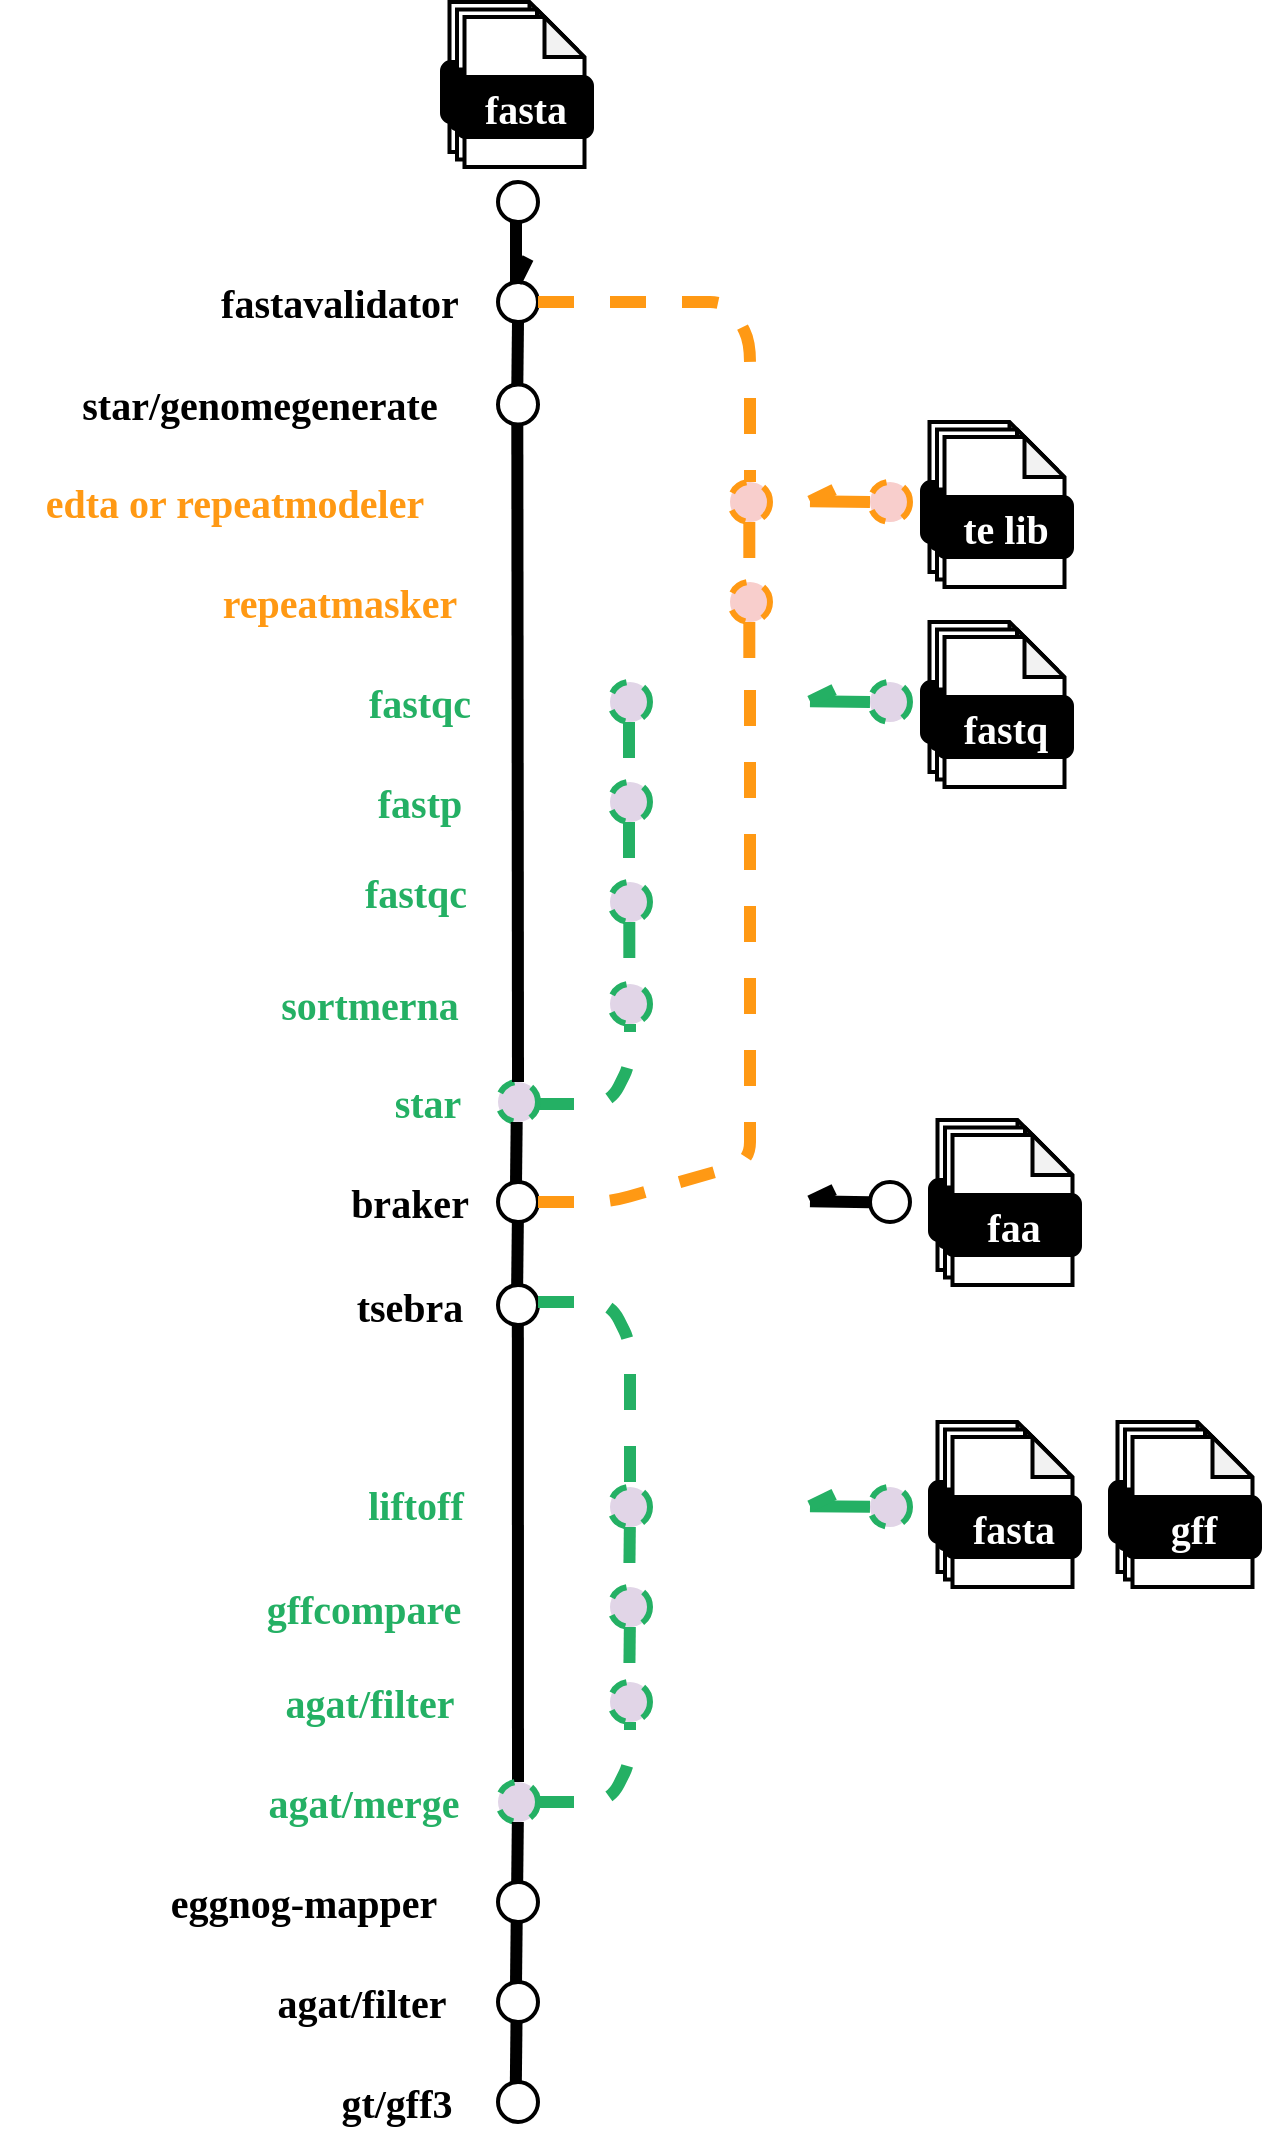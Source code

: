 <mxfile version="24.2.8" type="device">
  <diagram id="C5RBs43oDa-KdzZeNtuy" name="Page-1">
    <mxGraphModel dx="1253" dy="811" grid="0" gridSize="10" guides="1" tooltips="1" connect="1" arrows="1" fold="1" page="1" pageScale="1" pageWidth="827" pageHeight="1169" math="0" shadow="0">
      <root>
        <mxCell id="WIyWlLk6GJQsqaUBKTNV-0" />
        <mxCell id="WIyWlLk6GJQsqaUBKTNV-1" parent="WIyWlLk6GJQsqaUBKTNV-0" />
        <mxCell id="WHNkqhS6UGRorSTDXvS0-0" value="" style="group;aspect=fixed;fillColor=none;" parent="WIyWlLk6GJQsqaUBKTNV-1" vertex="1" connectable="0">
          <mxGeometry x="376" y="80" width="75" height="82.5" as="geometry" />
        </mxCell>
        <mxCell id="WHNkqhS6UGRorSTDXvS0-1" value="" style="shape=note;whiteSpace=wrap;html=1;backgroundOutline=1;darkOpacity=0.05;rounded=1;size=20;strokeWidth=2;" parent="WHNkqhS6UGRorSTDXvS0-0" vertex="1">
          <mxGeometry x="3.75" width="60.0" height="75.0" as="geometry" />
        </mxCell>
        <mxCell id="WHNkqhS6UGRorSTDXvS0-2" value="&lt;font data-font-src=&quot;https://fonts.googleapis.com/css?family=Maven+Pro&quot; face=&quot;Maven Pro&quot; color=&quot;#ffffff&quot;&gt;&lt;b&gt;&lt;font style=&quot;font-size: 20px;&quot;&gt;Fastq&lt;/font&gt;&lt;/b&gt;&lt;/font&gt;" style="rounded=1;whiteSpace=wrap;html=1;strokeWidth=2;fillColor=#000000;" parent="WHNkqhS6UGRorSTDXvS0-0" vertex="1">
          <mxGeometry y="30.0" width="67.5" height="30.0" as="geometry" />
        </mxCell>
        <mxCell id="WHNkqhS6UGRorSTDXvS0-3" value="" style="shape=note;whiteSpace=wrap;html=1;backgroundOutline=1;darkOpacity=0.05;rounded=1;size=20;strokeWidth=2;" parent="WHNkqhS6UGRorSTDXvS0-0" vertex="1">
          <mxGeometry x="7.5" y="3.75" width="60.0" height="75.0" as="geometry" />
        </mxCell>
        <mxCell id="WHNkqhS6UGRorSTDXvS0-4" value="&lt;font data-font-src=&quot;https://fonts.googleapis.com/css?family=Maven+Pro&quot; face=&quot;Maven Pro&quot; color=&quot;#ffffff&quot;&gt;&lt;b&gt;&lt;font style=&quot;font-size: 20px;&quot;&gt;Fastq&lt;/font&gt;&lt;/b&gt;&lt;/font&gt;" style="rounded=1;whiteSpace=wrap;html=1;strokeWidth=2;fillColor=#000000;" parent="WHNkqhS6UGRorSTDXvS0-0" vertex="1">
          <mxGeometry x="3.75" y="33.75" width="67.5" height="30.0" as="geometry" />
        </mxCell>
        <mxCell id="WHNkqhS6UGRorSTDXvS0-5" value="" style="shape=note;whiteSpace=wrap;html=1;backgroundOutline=1;darkOpacity=0.05;rounded=1;size=20;strokeWidth=2;" parent="WHNkqhS6UGRorSTDXvS0-0" vertex="1">
          <mxGeometry x="11.25" y="7.5" width="60.0" height="75.0" as="geometry" />
        </mxCell>
        <mxCell id="WHNkqhS6UGRorSTDXvS0-6" value="&lt;font data-font-src=&quot;https://fonts.googleapis.com/css?family=Maven+Pro&quot; face=&quot;Maven Pro&quot; color=&quot;#ffffff&quot;&gt;&lt;b&gt;&lt;font style=&quot;font-size: 20px;&quot;&gt;fasta&lt;/font&gt;&lt;/b&gt;&lt;/font&gt;" style="rounded=1;whiteSpace=wrap;html=1;strokeWidth=2;fillColor=#000000;" parent="WHNkqhS6UGRorSTDXvS0-0" vertex="1">
          <mxGeometry x="7.5" y="37.5" width="67.5" height="30.0" as="geometry" />
        </mxCell>
        <mxCell id="WHNkqhS6UGRorSTDXvS0-19" value="" style="ellipse;whiteSpace=wrap;html=1;aspect=fixed;rounded=1;rotation=0;strokeWidth=2;" parent="WIyWlLk6GJQsqaUBKTNV-1" vertex="1">
          <mxGeometry x="404" y="220" width="20" height="20" as="geometry" />
        </mxCell>
        <mxCell id="WHNkqhS6UGRorSTDXvS0-20" value="&lt;font face=&quot;Maven Pro&quot; data-font-src=&quot;https://fonts.googleapis.com/css?family=Maven+Pro&quot; style=&quot;font-size: 20px;&quot;&gt;fastavalidator&lt;/font&gt;" style="text;html=1;align=center;verticalAlign=middle;whiteSpace=wrap;rounded=0;fontStyle=1" parent="WIyWlLk6GJQsqaUBKTNV-1" vertex="1">
          <mxGeometry x="260" y="215" width="130" height="30" as="geometry" />
        </mxCell>
        <mxCell id="WHNkqhS6UGRorSTDXvS0-23" value="&lt;font face=&quot;Maven Pro&quot;&gt;&lt;span style=&quot;font-size: 20px;&quot;&gt;edta or repeatmodeler&lt;/span&gt;&lt;/font&gt;" style="text;html=1;align=center;verticalAlign=middle;whiteSpace=wrap;rounded=0;fontColor=#ff9914;fontStyle=1" parent="WIyWlLk6GJQsqaUBKTNV-1" vertex="1">
          <mxGeometry x="155" y="315" width="235" height="30" as="geometry" />
        </mxCell>
        <mxCell id="WHNkqhS6UGRorSTDXvS0-54" value="&lt;font face=&quot;Maven Pro&quot;&gt;&lt;span style=&quot;font-size: 20px;&quot;&gt;repeatmasker&lt;/span&gt;&lt;/font&gt;" style="text;html=1;align=center;verticalAlign=middle;whiteSpace=wrap;rounded=0;fontColor=#ff9914;fontStyle=1" parent="WIyWlLk6GJQsqaUBKTNV-1" vertex="1">
          <mxGeometry x="260" y="365" width="130" height="30" as="geometry" />
        </mxCell>
        <mxCell id="WHNkqhS6UGRorSTDXvS0-68" value="&lt;font face=&quot;Maven Pro&quot;&gt;&lt;span style=&quot;font-size: 20px;&quot;&gt;star/genomegenerate&lt;/span&gt;&lt;/font&gt;" style="text;html=1;align=center;verticalAlign=middle;whiteSpace=wrap;rounded=0;fontStyle=1" parent="WIyWlLk6GJQsqaUBKTNV-1" vertex="1">
          <mxGeometry x="180" y="266.25" width="210" height="30" as="geometry" />
        </mxCell>
        <mxCell id="WHNkqhS6UGRorSTDXvS0-91" value="&lt;font face=&quot;Maven Pro&quot;&gt;&lt;span style=&quot;font-size: 20px;&quot;&gt;fastqc&lt;/span&gt;&lt;/font&gt;" style="text;html=1;align=center;verticalAlign=middle;whiteSpace=wrap;rounded=0;fontFamily=Maven Pro;fontSource=https%3A%2F%2Ffonts.googleapis.com%2Fcss%3Ffamily%3DMaven%2BPro;fontColor=#24b064;fontStyle=1" parent="WIyWlLk6GJQsqaUBKTNV-1" vertex="1">
          <mxGeometry x="340" y="415" width="50" height="30" as="geometry" />
        </mxCell>
        <mxCell id="WHNkqhS6UGRorSTDXvS0-94" value="&lt;span style=&quot;font-size: 20px;&quot;&gt;&lt;font&gt;fastp&lt;/font&gt;&lt;/span&gt;" style="text;html=1;align=center;verticalAlign=middle;whiteSpace=wrap;rounded=0;fontFamily=Maven Pro;fontSource=https%3A%2F%2Ffonts.googleapis.com%2Fcss%3Ffamily%3DMaven%2BPro;fontColor=#24b064;fontStyle=1" parent="WIyWlLk6GJQsqaUBKTNV-1" vertex="1">
          <mxGeometry x="340" y="465" width="50" height="30" as="geometry" />
        </mxCell>
        <mxCell id="WHNkqhS6UGRorSTDXvS0-95" value="&lt;span style=&quot;font-size: 20px;&quot;&gt;&lt;font&gt;fastqc&lt;/font&gt;&lt;/span&gt;" style="text;html=1;align=center;verticalAlign=middle;whiteSpace=wrap;rounded=0;fontFamily=Maven Pro;fontSource=https%3A%2F%2Ffonts.googleapis.com%2Fcss%3Ffamily%3DMaven%2BPro;fontColor=#24b064;fontStyle=1" parent="WIyWlLk6GJQsqaUBKTNV-1" vertex="1">
          <mxGeometry x="336" y="510" width="54" height="30" as="geometry" />
        </mxCell>
        <mxCell id="WHNkqhS6UGRorSTDXvS0-101" value="&lt;span style=&quot;font-size: 20px;&quot;&gt;&lt;font&gt;star&lt;/font&gt;&lt;/span&gt;" style="text;html=1;align=center;verticalAlign=middle;whiteSpace=wrap;rounded=0;fontFamily=Maven Pro;fontSource=https%3A%2F%2Ffonts.googleapis.com%2Fcss%3Ffamily%3DMaven%2BPro;fontColor=#24b064;fontStyle=1" parent="WIyWlLk6GJQsqaUBKTNV-1" vertex="1">
          <mxGeometry x="348" y="615" width="42" height="30" as="geometry" />
        </mxCell>
        <mxCell id="WHNkqhS6UGRorSTDXvS0-89" value="" style="ellipse;whiteSpace=wrap;html=1;aspect=fixed;rounded=1;rotation=0;strokeWidth=3;dashed=1;fillColor=#e1d5e7;strokeColor=#24b064;" parent="WIyWlLk6GJQsqaUBKTNV-1" vertex="1">
          <mxGeometry x="460" y="420" width="20" height="20" as="geometry" />
        </mxCell>
        <mxCell id="WHNkqhS6UGRorSTDXvS0-92" value="" style="endArrow=none;html=1;rounded=1;strokeWidth=6;dashed=1;fillColor=#e1d5e7;strokeColor=#24b064;" parent="WIyWlLk6GJQsqaUBKTNV-1" edge="1">
          <mxGeometry width="50" height="50" relative="1" as="geometry">
            <mxPoint x="469.5" y="440" as="sourcePoint" />
            <mxPoint x="469.5" y="470" as="targetPoint" />
          </mxGeometry>
        </mxCell>
        <mxCell id="WHNkqhS6UGRorSTDXvS0-93" value="" style="ellipse;whiteSpace=wrap;html=1;aspect=fixed;rounded=1;rotation=0;strokeWidth=3;dashed=1;fillColor=#e1d5e7;strokeColor=#24b064;" parent="WIyWlLk6GJQsqaUBKTNV-1" vertex="1">
          <mxGeometry x="460" y="470" width="20" height="20" as="geometry" />
        </mxCell>
        <mxCell id="WHNkqhS6UGRorSTDXvS0-96" value="" style="endArrow=none;html=1;rounded=1;strokeWidth=6;dashed=1;fillColor=#e1d5e7;strokeColor=#24b064;" parent="WIyWlLk6GJQsqaUBKTNV-1" edge="1">
          <mxGeometry width="50" height="50" relative="1" as="geometry">
            <mxPoint x="469.5" y="490" as="sourcePoint" />
            <mxPoint x="469.5" y="520" as="targetPoint" />
          </mxGeometry>
        </mxCell>
        <mxCell id="WHNkqhS6UGRorSTDXvS0-97" value="" style="ellipse;whiteSpace=wrap;html=1;aspect=fixed;rounded=1;rotation=0;strokeWidth=3;dashed=1;fillColor=#e1d5e7;strokeColor=#24b064;" parent="WIyWlLk6GJQsqaUBKTNV-1" vertex="1">
          <mxGeometry x="460" y="520" width="20" height="20" as="geometry" />
        </mxCell>
        <mxCell id="WHNkqhS6UGRorSTDXvS0-71" value="" style="group;aspect=fixed;" parent="WIyWlLk6GJQsqaUBKTNV-1" vertex="1" connectable="0">
          <mxGeometry x="616" y="390" width="75" height="82.5" as="geometry" />
        </mxCell>
        <mxCell id="WHNkqhS6UGRorSTDXvS0-72" value="" style="shape=note;whiteSpace=wrap;html=1;backgroundOutline=1;darkOpacity=0.05;rounded=1;size=20;strokeWidth=2;" parent="WHNkqhS6UGRorSTDXvS0-71" vertex="1">
          <mxGeometry x="3.75" width="60.0" height="75.0" as="geometry" />
        </mxCell>
        <mxCell id="WHNkqhS6UGRorSTDXvS0-73" value="&lt;font data-font-src=&quot;https://fonts.googleapis.com/css?family=Maven+Pro&quot; face=&quot;Maven Pro&quot; color=&quot;#ffffff&quot;&gt;&lt;b&gt;&lt;font style=&quot;font-size: 20px;&quot;&gt;Fastq&lt;/font&gt;&lt;/b&gt;&lt;/font&gt;" style="rounded=1;whiteSpace=wrap;html=1;strokeWidth=2;fillColor=#000000;" parent="WHNkqhS6UGRorSTDXvS0-71" vertex="1">
          <mxGeometry y="30.0" width="67.5" height="30.0" as="geometry" />
        </mxCell>
        <mxCell id="WHNkqhS6UGRorSTDXvS0-74" value="" style="shape=note;whiteSpace=wrap;html=1;backgroundOutline=1;darkOpacity=0.05;rounded=1;size=20;strokeWidth=2;" parent="WHNkqhS6UGRorSTDXvS0-71" vertex="1">
          <mxGeometry x="7.5" y="3.75" width="60.0" height="75.0" as="geometry" />
        </mxCell>
        <mxCell id="WHNkqhS6UGRorSTDXvS0-75" value="&lt;font data-font-src=&quot;https://fonts.googleapis.com/css?family=Maven+Pro&quot; face=&quot;Maven Pro&quot; color=&quot;#ffffff&quot;&gt;&lt;b&gt;&lt;font style=&quot;font-size: 20px;&quot;&gt;Fastq&lt;/font&gt;&lt;/b&gt;&lt;/font&gt;" style="rounded=1;whiteSpace=wrap;html=1;strokeWidth=2;fillColor=#000000;" parent="WHNkqhS6UGRorSTDXvS0-71" vertex="1">
          <mxGeometry x="3.75" y="33.75" width="67.5" height="30.0" as="geometry" />
        </mxCell>
        <mxCell id="WHNkqhS6UGRorSTDXvS0-76" value="" style="shape=note;whiteSpace=wrap;html=1;backgroundOutline=1;darkOpacity=0.05;rounded=1;size=20;strokeWidth=2;" parent="WHNkqhS6UGRorSTDXvS0-71" vertex="1">
          <mxGeometry x="11.25" y="7.5" width="60.0" height="75.0" as="geometry" />
        </mxCell>
        <mxCell id="WHNkqhS6UGRorSTDXvS0-77" value="&lt;font face=&quot;Maven Pro&quot; color=&quot;#ffffff&quot;&gt;&lt;span style=&quot;caret-color: rgb(255, 255, 255); font-size: 20px;&quot;&gt;&lt;b&gt;fastq&lt;/b&gt;&lt;/span&gt;&lt;/font&gt;" style="rounded=1;whiteSpace=wrap;html=1;strokeWidth=2;fillColor=#000000;" parent="WHNkqhS6UGRorSTDXvS0-71" vertex="1">
          <mxGeometry x="7.5" y="37.5" width="67.5" height="30.0" as="geometry" />
        </mxCell>
        <mxCell id="WHNkqhS6UGRorSTDXvS0-118" value="" style="ellipse;whiteSpace=wrap;html=1;aspect=fixed;rounded=1;rotation=0;strokeWidth=3;fillColor=#e1d5e7;strokeColor=#24b064;dashed=1;" parent="WIyWlLk6GJQsqaUBKTNV-1" vertex="1">
          <mxGeometry x="590" y="420" width="20" height="20" as="geometry" />
        </mxCell>
        <mxCell id="WHNkqhS6UGRorSTDXvS0-121" value="" style="endArrow=none;html=1;rounded=1;strokeWidth=6;fillColor=#e1d5e7;strokeColor=#24b064;endFill=0;startArrow=openAsync;startFill=0;" parent="WIyWlLk6GJQsqaUBKTNV-1" edge="1">
          <mxGeometry width="50" height="50" relative="1" as="geometry">
            <mxPoint x="560" y="429.66" as="sourcePoint" />
            <mxPoint x="590" y="430" as="targetPoint" />
          </mxGeometry>
        </mxCell>
        <mxCell id="WHNkqhS6UGRorSTDXvS0-122" value="" style="endArrow=none;html=1;rounded=1;strokeWidth=6;dashed=1;fillColor=#e1d5e7;strokeColor=#24b064;" parent="WIyWlLk6GJQsqaUBKTNV-1" edge="1">
          <mxGeometry width="50" height="50" relative="1" as="geometry">
            <mxPoint x="424" y="631" as="sourcePoint" />
            <mxPoint x="470" y="591" as="targetPoint" />
            <Array as="points">
              <mxPoint x="460" y="631" />
              <mxPoint x="470" y="611" />
            </Array>
          </mxGeometry>
        </mxCell>
        <mxCell id="WHNkqhS6UGRorSTDXvS0-123" value="" style="ellipse;whiteSpace=wrap;html=1;aspect=fixed;rounded=1;rotation=0;strokeWidth=2;" parent="WIyWlLk6GJQsqaUBKTNV-1" vertex="1">
          <mxGeometry x="404" y="271.25" width="20" height="20" as="geometry" />
        </mxCell>
        <mxCell id="WHNkqhS6UGRorSTDXvS0-124" value="" style="endArrow=none;html=1;rounded=1;strokeWidth=6;exitX=0.5;exitY=1;exitDx=0;exitDy=0;" parent="WIyWlLk6GJQsqaUBKTNV-1" source="WHNkqhS6UGRorSTDXvS0-19" edge="1">
          <mxGeometry width="50" height="50" relative="1" as="geometry">
            <mxPoint x="414" y="250" as="sourcePoint" />
            <mxPoint x="413.66" y="271.25" as="targetPoint" />
          </mxGeometry>
        </mxCell>
        <mxCell id="WHNkqhS6UGRorSTDXvS0-125" value="" style="ellipse;whiteSpace=wrap;html=1;aspect=fixed;rounded=1;rotation=0;strokeWidth=3;dashed=1;fillColor=#e1d5e7;strokeColor=#24b064;" parent="WIyWlLk6GJQsqaUBKTNV-1" vertex="1">
          <mxGeometry x="404" y="620" width="20" height="20" as="geometry" />
        </mxCell>
        <mxCell id="WHNkqhS6UGRorSTDXvS0-126" value="" style="endArrow=none;html=1;rounded=1;strokeWidth=6;entryX=0.5;entryY=0;entryDx=0;entryDy=0;" parent="WIyWlLk6GJQsqaUBKTNV-1" target="WHNkqhS6UGRorSTDXvS0-125" edge="1">
          <mxGeometry width="50" height="50" relative="1" as="geometry">
            <mxPoint x="413.66" y="291.25" as="sourcePoint" />
            <mxPoint x="414" y="540" as="targetPoint" />
          </mxGeometry>
        </mxCell>
        <mxCell id="WHNkqhS6UGRorSTDXvS0-127" value="" style="endArrow=none;html=1;rounded=1;strokeWidth=6;exitX=1;exitY=0.5;exitDx=0;exitDy=0;entryX=0.5;entryY=0;entryDx=0;entryDy=0;fillColor=#f8cecc;strokeColor=#ff9914;dashed=1;" parent="WIyWlLk6GJQsqaUBKTNV-1" source="WHNkqhS6UGRorSTDXvS0-19" target="WHNkqhS6UGRorSTDXvS0-133" edge="1">
          <mxGeometry width="50" height="50" relative="1" as="geometry">
            <mxPoint x="484" y="230" as="sourcePoint" />
            <mxPoint x="530" y="300" as="targetPoint" />
            <Array as="points">
              <mxPoint x="520" y="230" />
              <mxPoint x="530" y="250" />
            </Array>
          </mxGeometry>
        </mxCell>
        <mxCell id="WHNkqhS6UGRorSTDXvS0-128" value="" style="ellipse;whiteSpace=wrap;html=1;aspect=fixed;rounded=1;rotation=0;strokeWidth=3;fillColor=#f8cecc;strokeColor=#ff9914;dashed=1;" parent="WIyWlLk6GJQsqaUBKTNV-1" vertex="1">
          <mxGeometry x="520" y="370" width="20" height="20" as="geometry" />
        </mxCell>
        <mxCell id="WHNkqhS6UGRorSTDXvS0-131" value="" style="endArrow=none;html=1;rounded=1;strokeWidth=6;fillColor=#f8cecc;strokeColor=#ff9914;dashed=1;" parent="WIyWlLk6GJQsqaUBKTNV-1" edge="1">
          <mxGeometry width="50" height="50" relative="1" as="geometry">
            <mxPoint x="529.66" y="390" as="sourcePoint" />
            <mxPoint x="529.66" y="420" as="targetPoint" />
          </mxGeometry>
        </mxCell>
        <mxCell id="WHNkqhS6UGRorSTDXvS0-132" value="" style="endArrow=none;html=1;rounded=1;strokeWidth=6;fillColor=#f8cecc;strokeColor=#ff9914;dashed=1;" parent="WIyWlLk6GJQsqaUBKTNV-1" edge="1">
          <mxGeometry width="50" height="50" relative="1" as="geometry">
            <mxPoint x="529.66" y="340" as="sourcePoint" />
            <mxPoint x="529.66" y="370" as="targetPoint" />
          </mxGeometry>
        </mxCell>
        <mxCell id="WHNkqhS6UGRorSTDXvS0-133" value="" style="ellipse;whiteSpace=wrap;html=1;aspect=fixed;rounded=1;rotation=0;strokeWidth=3;fillColor=#f8cecc;strokeColor=#ff9914;dashed=1;" parent="WIyWlLk6GJQsqaUBKTNV-1" vertex="1">
          <mxGeometry x="520" y="320" width="20" height="20" as="geometry" />
        </mxCell>
        <mxCell id="WHNkqhS6UGRorSTDXvS0-134" value="" style="endArrow=none;html=1;rounded=1;strokeWidth=6;dashed=1;fillColor=#e1d5e7;strokeColor=#24b064;" parent="WIyWlLk6GJQsqaUBKTNV-1" edge="1">
          <mxGeometry width="50" height="50" relative="1" as="geometry">
            <mxPoint x="469.66" y="540" as="sourcePoint" />
            <mxPoint x="469.66" y="570" as="targetPoint" />
          </mxGeometry>
        </mxCell>
        <mxCell id="WHNkqhS6UGRorSTDXvS0-135" value="" style="ellipse;whiteSpace=wrap;html=1;aspect=fixed;rounded=1;rotation=0;strokeWidth=3;dashed=1;fillColor=#e1d5e7;strokeColor=#24b064;" parent="WIyWlLk6GJQsqaUBKTNV-1" vertex="1">
          <mxGeometry x="460" y="571" width="20" height="20" as="geometry" />
        </mxCell>
        <mxCell id="WHNkqhS6UGRorSTDXvS0-136" value="&lt;span style=&quot;font-size: 20px;&quot;&gt;&lt;font&gt;sortmerna&lt;/font&gt;&lt;/span&gt;" style="text;html=1;align=center;verticalAlign=middle;whiteSpace=wrap;rounded=0;fontFamily=Maven Pro;fontSource=https%3A%2F%2Ffonts.googleapis.com%2Fcss%3Ffamily%3DMaven%2BPro;fontColor=#24b064;fontStyle=1" parent="WIyWlLk6GJQsqaUBKTNV-1" vertex="1">
          <mxGeometry x="290" y="566" width="100" height="30" as="geometry" />
        </mxCell>
        <mxCell id="WHNkqhS6UGRorSTDXvS0-31" value="" style="group;aspect=fixed;" parent="WIyWlLk6GJQsqaUBKTNV-1" vertex="1" connectable="0">
          <mxGeometry x="616" y="290" width="75" height="82.5" as="geometry" />
        </mxCell>
        <mxCell id="WHNkqhS6UGRorSTDXvS0-32" value="" style="shape=note;whiteSpace=wrap;html=1;backgroundOutline=1;darkOpacity=0.05;rounded=1;size=20;strokeWidth=2;" parent="WHNkqhS6UGRorSTDXvS0-31" vertex="1">
          <mxGeometry x="3.75" width="60.0" height="75.0" as="geometry" />
        </mxCell>
        <mxCell id="WHNkqhS6UGRorSTDXvS0-137" value="" style="group" parent="WHNkqhS6UGRorSTDXvS0-31" vertex="1" connectable="0">
          <mxGeometry y="3.75" width="75.0" height="78.75" as="geometry" />
        </mxCell>
        <mxCell id="WHNkqhS6UGRorSTDXvS0-33" value="&lt;font data-font-src=&quot;https://fonts.googleapis.com/css?family=Maven+Pro&quot; face=&quot;Maven Pro&quot; color=&quot;#ffffff&quot;&gt;&lt;b&gt;&lt;font style=&quot;font-size: 20px;&quot;&gt;Fastq&lt;/font&gt;&lt;/b&gt;&lt;/font&gt;" style="rounded=1;whiteSpace=wrap;html=1;strokeWidth=2;fillColor=#000000;" parent="WHNkqhS6UGRorSTDXvS0-137" vertex="1">
          <mxGeometry y="26.25" width="67.5" height="30.0" as="geometry" />
        </mxCell>
        <mxCell id="WHNkqhS6UGRorSTDXvS0-34" value="" style="shape=note;whiteSpace=wrap;html=1;backgroundOutline=1;darkOpacity=0.05;rounded=1;size=20;strokeWidth=2;" parent="WHNkqhS6UGRorSTDXvS0-137" vertex="1">
          <mxGeometry x="7.5" width="60.0" height="75.0" as="geometry" />
        </mxCell>
        <mxCell id="WHNkqhS6UGRorSTDXvS0-35" value="&lt;font data-font-src=&quot;https://fonts.googleapis.com/css?family=Maven+Pro&quot; face=&quot;Maven Pro&quot; color=&quot;#ffffff&quot;&gt;&lt;b&gt;&lt;font style=&quot;font-size: 20px;&quot;&gt;Fastq&lt;/font&gt;&lt;/b&gt;&lt;/font&gt;" style="rounded=1;whiteSpace=wrap;html=1;strokeWidth=2;fillColor=#000000;" parent="WHNkqhS6UGRorSTDXvS0-137" vertex="1">
          <mxGeometry x="3.75" y="30.0" width="67.5" height="30.0" as="geometry" />
        </mxCell>
        <mxCell id="WHNkqhS6UGRorSTDXvS0-36" value="" style="shape=note;whiteSpace=wrap;html=1;backgroundOutline=1;darkOpacity=0.05;rounded=1;size=20;strokeWidth=2;" parent="WHNkqhS6UGRorSTDXvS0-137" vertex="1">
          <mxGeometry x="11.25" y="3.75" width="60.0" height="75.0" as="geometry" />
        </mxCell>
        <mxCell id="WHNkqhS6UGRorSTDXvS0-37" value="&lt;font face=&quot;Maven Pro&quot; color=&quot;#ffffff&quot;&gt;&lt;span style=&quot;caret-color: rgb(255, 255, 255); font-size: 20px;&quot;&gt;&lt;b&gt;te lib&lt;/b&gt;&lt;/span&gt;&lt;/font&gt;" style="rounded=1;whiteSpace=wrap;html=1;strokeWidth=2;fillColor=#000000;" parent="WHNkqhS6UGRorSTDXvS0-137" vertex="1">
          <mxGeometry x="7.5" y="33.75" width="67.5" height="30.0" as="geometry" />
        </mxCell>
        <mxCell id="WHNkqhS6UGRorSTDXvS0-138" value="" style="endArrow=openAsync;html=1;rounded=1;strokeWidth=6;endFill=0;" parent="WIyWlLk6GJQsqaUBKTNV-1" edge="1">
          <mxGeometry width="50" height="50" relative="1" as="geometry">
            <mxPoint x="413" y="190" as="sourcePoint" />
            <mxPoint x="413" y="220" as="targetPoint" />
          </mxGeometry>
        </mxCell>
        <mxCell id="WHNkqhS6UGRorSTDXvS0-139" value="" style="ellipse;whiteSpace=wrap;html=1;aspect=fixed;rounded=1;rotation=0;strokeWidth=2;" parent="WIyWlLk6GJQsqaUBKTNV-1" vertex="1">
          <mxGeometry x="404" y="170" width="20" height="20" as="geometry" />
        </mxCell>
        <mxCell id="WHNkqhS6UGRorSTDXvS0-140" value="" style="ellipse;whiteSpace=wrap;html=1;aspect=fixed;rounded=1;rotation=0;strokeWidth=3;fillColor=#f8cecc;strokeColor=#ff9914;dashed=1;" parent="WIyWlLk6GJQsqaUBKTNV-1" vertex="1">
          <mxGeometry x="590" y="320" width="20" height="20" as="geometry" />
        </mxCell>
        <mxCell id="WHNkqhS6UGRorSTDXvS0-141" value="" style="endArrow=none;html=1;rounded=1;strokeWidth=6;fillColor=#f8cecc;strokeColor=#ff9914;endFill=0;startArrow=openAsync;startFill=0;" parent="WIyWlLk6GJQsqaUBKTNV-1" edge="1">
          <mxGeometry width="50" height="50" relative="1" as="geometry">
            <mxPoint x="560" y="329.66" as="sourcePoint" />
            <mxPoint x="590" y="330" as="targetPoint" />
          </mxGeometry>
        </mxCell>
        <mxCell id="WHNkqhS6UGRorSTDXvS0-143" value="" style="endArrow=none;html=1;rounded=1;strokeWidth=6;exitX=0.5;exitY=1;exitDx=0;exitDy=0;" parent="WIyWlLk6GJQsqaUBKTNV-1" edge="1">
          <mxGeometry width="50" height="50" relative="1" as="geometry">
            <mxPoint x="413.34" y="640" as="sourcePoint" />
            <mxPoint x="413.0" y="671.25" as="targetPoint" />
          </mxGeometry>
        </mxCell>
        <mxCell id="WHNkqhS6UGRorSTDXvS0-144" value="" style="ellipse;whiteSpace=wrap;html=1;aspect=fixed;rounded=1;rotation=0;strokeWidth=2;" parent="WIyWlLk6GJQsqaUBKTNV-1" vertex="1">
          <mxGeometry x="404" y="670" width="20" height="20" as="geometry" />
        </mxCell>
        <mxCell id="WHNkqhS6UGRorSTDXvS0-145" value="&lt;font face=&quot;Maven Pro&quot;&gt;&lt;span style=&quot;font-size: 20px;&quot;&gt;braker&lt;/span&gt;&lt;/font&gt;" style="text;html=1;align=center;verticalAlign=middle;whiteSpace=wrap;rounded=0;fontStyle=1" parent="WIyWlLk6GJQsqaUBKTNV-1" vertex="1">
          <mxGeometry x="330" y="665" width="60" height="30" as="geometry" />
        </mxCell>
        <mxCell id="WHNkqhS6UGRorSTDXvS0-146" value="" style="endArrow=none;html=1;rounded=1;strokeWidth=6;dashed=1;fillColor=#f8cecc;strokeColor=#ff9914;" parent="WIyWlLk6GJQsqaUBKTNV-1" edge="1">
          <mxGeometry width="50" height="50" relative="1" as="geometry">
            <mxPoint x="424" y="680" as="sourcePoint" />
            <mxPoint x="530" y="410" as="targetPoint" />
            <Array as="points">
              <mxPoint x="460" y="680" />
              <mxPoint x="530" y="660" />
            </Array>
          </mxGeometry>
        </mxCell>
        <mxCell id="WHNkqhS6UGRorSTDXvS0-147" value="" style="group;aspect=fixed;fillColor=none;" parent="WIyWlLk6GJQsqaUBKTNV-1" vertex="1" connectable="0">
          <mxGeometry x="620" y="639" width="75" height="82.5" as="geometry" />
        </mxCell>
        <mxCell id="WHNkqhS6UGRorSTDXvS0-148" value="" style="shape=note;whiteSpace=wrap;html=1;backgroundOutline=1;darkOpacity=0.05;rounded=1;size=20;strokeWidth=2;" parent="WHNkqhS6UGRorSTDXvS0-147" vertex="1">
          <mxGeometry x="3.75" width="60.0" height="75.0" as="geometry" />
        </mxCell>
        <mxCell id="WHNkqhS6UGRorSTDXvS0-149" value="&lt;font data-font-src=&quot;https://fonts.googleapis.com/css?family=Maven+Pro&quot; face=&quot;Maven Pro&quot; color=&quot;#ffffff&quot;&gt;&lt;b&gt;&lt;font style=&quot;font-size: 20px;&quot;&gt;Fastq&lt;/font&gt;&lt;/b&gt;&lt;/font&gt;" style="rounded=1;whiteSpace=wrap;html=1;strokeWidth=2;fillColor=#000000;" parent="WHNkqhS6UGRorSTDXvS0-147" vertex="1">
          <mxGeometry y="30.0" width="67.5" height="30.0" as="geometry" />
        </mxCell>
        <mxCell id="WHNkqhS6UGRorSTDXvS0-150" value="" style="shape=note;whiteSpace=wrap;html=1;backgroundOutline=1;darkOpacity=0.05;rounded=1;size=20;strokeWidth=2;" parent="WHNkqhS6UGRorSTDXvS0-147" vertex="1">
          <mxGeometry x="7.5" y="3.75" width="60.0" height="75.0" as="geometry" />
        </mxCell>
        <mxCell id="WHNkqhS6UGRorSTDXvS0-151" value="&lt;font data-font-src=&quot;https://fonts.googleapis.com/css?family=Maven+Pro&quot; face=&quot;Maven Pro&quot; color=&quot;#ffffff&quot;&gt;&lt;b&gt;&lt;font style=&quot;font-size: 20px;&quot;&gt;Fastq&lt;/font&gt;&lt;/b&gt;&lt;/font&gt;" style="rounded=1;whiteSpace=wrap;html=1;strokeWidth=2;fillColor=#000000;" parent="WHNkqhS6UGRorSTDXvS0-147" vertex="1">
          <mxGeometry x="3.75" y="33.75" width="67.5" height="30.0" as="geometry" />
        </mxCell>
        <mxCell id="WHNkqhS6UGRorSTDXvS0-152" value="" style="shape=note;whiteSpace=wrap;html=1;backgroundOutline=1;darkOpacity=0.05;rounded=1;size=20;strokeWidth=2;" parent="WHNkqhS6UGRorSTDXvS0-147" vertex="1">
          <mxGeometry x="11.25" y="7.5" width="60.0" height="75.0" as="geometry" />
        </mxCell>
        <mxCell id="WHNkqhS6UGRorSTDXvS0-153" value="&lt;font data-font-src=&quot;https://fonts.googleapis.com/css?family=Maven+Pro&quot; face=&quot;Maven Pro&quot; color=&quot;#ffffff&quot;&gt;&lt;b&gt;&lt;font style=&quot;font-size: 20px;&quot;&gt;faa&lt;/font&gt;&lt;/b&gt;&lt;/font&gt;" style="rounded=1;whiteSpace=wrap;html=1;strokeWidth=2;fillColor=#000000;" parent="WHNkqhS6UGRorSTDXvS0-147" vertex="1">
          <mxGeometry x="7.5" y="37.5" width="67.5" height="30.0" as="geometry" />
        </mxCell>
        <mxCell id="WHNkqhS6UGRorSTDXvS0-154" value="" style="ellipse;whiteSpace=wrap;html=1;aspect=fixed;rounded=1;rotation=0;strokeWidth=2;" parent="WIyWlLk6GJQsqaUBKTNV-1" vertex="1">
          <mxGeometry x="590" y="670" width="20" height="20" as="geometry" />
        </mxCell>
        <mxCell id="WHNkqhS6UGRorSTDXvS0-155" value="" style="endArrow=none;html=1;rounded=1;strokeWidth=6;startArrow=openAsync;startFill=0;" parent="WIyWlLk6GJQsqaUBKTNV-1" edge="1">
          <mxGeometry width="50" height="50" relative="1" as="geometry">
            <mxPoint x="560" y="679.58" as="sourcePoint" />
            <mxPoint x="590" y="680.08" as="targetPoint" />
          </mxGeometry>
        </mxCell>
        <mxCell id="WHNkqhS6UGRorSTDXvS0-156" value="" style="endArrow=none;html=1;rounded=1;strokeWidth=6;exitX=0.5;exitY=1;exitDx=0;exitDy=0;" parent="WIyWlLk6GJQsqaUBKTNV-1" edge="1">
          <mxGeometry width="50" height="50" relative="1" as="geometry">
            <mxPoint x="413.92" y="690.25" as="sourcePoint" />
            <mxPoint x="413.58" y="721.5" as="targetPoint" />
          </mxGeometry>
        </mxCell>
        <mxCell id="WHNkqhS6UGRorSTDXvS0-157" value="" style="ellipse;whiteSpace=wrap;html=1;aspect=fixed;rounded=1;rotation=0;strokeWidth=2;" parent="WIyWlLk6GJQsqaUBKTNV-1" vertex="1">
          <mxGeometry x="404" y="721.5" width="20" height="20" as="geometry" />
        </mxCell>
        <mxCell id="WHNkqhS6UGRorSTDXvS0-158" value="&lt;font face=&quot;Maven Pro&quot;&gt;&lt;span style=&quot;font-size: 20px;&quot;&gt;tsebra&lt;/span&gt;&lt;/font&gt;" style="text;html=1;align=center;verticalAlign=middle;whiteSpace=wrap;rounded=0;fontStyle=1" parent="WIyWlLk6GJQsqaUBKTNV-1" vertex="1">
          <mxGeometry x="330" y="716.5" width="60" height="30" as="geometry" />
        </mxCell>
        <mxCell id="WHNkqhS6UGRorSTDXvS0-159" value="" style="ellipse;whiteSpace=wrap;html=1;aspect=fixed;rounded=1;rotation=0;strokeWidth=3;fillColor=#e1d5e7;strokeColor=#24b064;dashed=1;" parent="WIyWlLk6GJQsqaUBKTNV-1" vertex="1">
          <mxGeometry x="460" y="822.5" width="20" height="20" as="geometry" />
        </mxCell>
        <mxCell id="WHNkqhS6UGRorSTDXvS0-162" value="" style="group;aspect=fixed;" parent="WIyWlLk6GJQsqaUBKTNV-1" vertex="1" connectable="0">
          <mxGeometry x="620" y="790" width="75" height="82.5" as="geometry" />
        </mxCell>
        <mxCell id="WHNkqhS6UGRorSTDXvS0-163" value="" style="shape=note;whiteSpace=wrap;html=1;backgroundOutline=1;darkOpacity=0.05;rounded=1;size=20;strokeWidth=2;" parent="WHNkqhS6UGRorSTDXvS0-162" vertex="1">
          <mxGeometry x="3.75" width="60.0" height="75.0" as="geometry" />
        </mxCell>
        <mxCell id="WHNkqhS6UGRorSTDXvS0-164" value="&lt;font data-font-src=&quot;https://fonts.googleapis.com/css?family=Maven+Pro&quot; face=&quot;Maven Pro&quot; color=&quot;#ffffff&quot;&gt;&lt;b&gt;&lt;font style=&quot;font-size: 20px;&quot;&gt;Fastq&lt;/font&gt;&lt;/b&gt;&lt;/font&gt;" style="rounded=1;whiteSpace=wrap;html=1;strokeWidth=2;fillColor=#000000;" parent="WHNkqhS6UGRorSTDXvS0-162" vertex="1">
          <mxGeometry y="30.0" width="67.5" height="30.0" as="geometry" />
        </mxCell>
        <mxCell id="WHNkqhS6UGRorSTDXvS0-165" value="" style="shape=note;whiteSpace=wrap;html=1;backgroundOutline=1;darkOpacity=0.05;rounded=1;size=20;strokeWidth=2;" parent="WHNkqhS6UGRorSTDXvS0-162" vertex="1">
          <mxGeometry x="7.5" y="3.75" width="60.0" height="75.0" as="geometry" />
        </mxCell>
        <mxCell id="WHNkqhS6UGRorSTDXvS0-166" value="&lt;font data-font-src=&quot;https://fonts.googleapis.com/css?family=Maven+Pro&quot; face=&quot;Maven Pro&quot; color=&quot;#ffffff&quot;&gt;&lt;b&gt;&lt;font style=&quot;font-size: 20px;&quot;&gt;Fastq&lt;/font&gt;&lt;/b&gt;&lt;/font&gt;" style="rounded=1;whiteSpace=wrap;html=1;strokeWidth=2;fillColor=#000000;" parent="WHNkqhS6UGRorSTDXvS0-162" vertex="1">
          <mxGeometry x="3.75" y="33.75" width="67.5" height="30.0" as="geometry" />
        </mxCell>
        <mxCell id="WHNkqhS6UGRorSTDXvS0-167" value="" style="shape=note;whiteSpace=wrap;html=1;backgroundOutline=1;darkOpacity=0.05;rounded=1;size=20;strokeWidth=2;" parent="WHNkqhS6UGRorSTDXvS0-162" vertex="1">
          <mxGeometry x="11.25" y="7.5" width="60.0" height="75.0" as="geometry" />
        </mxCell>
        <mxCell id="WHNkqhS6UGRorSTDXvS0-168" value="&lt;font face=&quot;Maven Pro&quot; color=&quot;#ffffff&quot;&gt;&lt;span style=&quot;caret-color: rgb(255, 255, 255); font-size: 20px;&quot;&gt;&lt;b&gt;fasta&lt;/b&gt;&lt;/span&gt;&lt;/font&gt;" style="rounded=1;whiteSpace=wrap;html=1;strokeWidth=2;fillColor=#000000;" parent="WHNkqhS6UGRorSTDXvS0-162" vertex="1">
          <mxGeometry x="7.5" y="37.5" width="67.5" height="30.0" as="geometry" />
        </mxCell>
        <mxCell id="WHNkqhS6UGRorSTDXvS0-170" value="" style="group;aspect=fixed;" parent="WIyWlLk6GJQsqaUBKTNV-1" vertex="1" connectable="0">
          <mxGeometry x="710" y="790" width="75" height="82.5" as="geometry" />
        </mxCell>
        <mxCell id="WHNkqhS6UGRorSTDXvS0-171" value="" style="shape=note;whiteSpace=wrap;html=1;backgroundOutline=1;darkOpacity=0.05;rounded=1;size=20;strokeWidth=2;" parent="WHNkqhS6UGRorSTDXvS0-170" vertex="1">
          <mxGeometry x="3.75" width="60.0" height="75.0" as="geometry" />
        </mxCell>
        <mxCell id="WHNkqhS6UGRorSTDXvS0-172" value="&lt;font data-font-src=&quot;https://fonts.googleapis.com/css?family=Maven+Pro&quot; face=&quot;Maven Pro&quot; color=&quot;#ffffff&quot;&gt;&lt;b&gt;&lt;font style=&quot;font-size: 20px;&quot;&gt;Fastq&lt;/font&gt;&lt;/b&gt;&lt;/font&gt;" style="rounded=1;whiteSpace=wrap;html=1;strokeWidth=2;fillColor=#000000;" parent="WHNkqhS6UGRorSTDXvS0-170" vertex="1">
          <mxGeometry y="30.0" width="67.5" height="30.0" as="geometry" />
        </mxCell>
        <mxCell id="WHNkqhS6UGRorSTDXvS0-173" value="" style="shape=note;whiteSpace=wrap;html=1;backgroundOutline=1;darkOpacity=0.05;rounded=1;size=20;strokeWidth=2;" parent="WHNkqhS6UGRorSTDXvS0-170" vertex="1">
          <mxGeometry x="7.5" y="3.75" width="60.0" height="75.0" as="geometry" />
        </mxCell>
        <mxCell id="WHNkqhS6UGRorSTDXvS0-174" value="&lt;font data-font-src=&quot;https://fonts.googleapis.com/css?family=Maven+Pro&quot; face=&quot;Maven Pro&quot; color=&quot;#ffffff&quot;&gt;&lt;b&gt;&lt;font style=&quot;font-size: 20px;&quot;&gt;Fastq&lt;/font&gt;&lt;/b&gt;&lt;/font&gt;" style="rounded=1;whiteSpace=wrap;html=1;strokeWidth=2;fillColor=#000000;" parent="WHNkqhS6UGRorSTDXvS0-170" vertex="1">
          <mxGeometry x="3.75" y="33.75" width="67.5" height="30.0" as="geometry" />
        </mxCell>
        <mxCell id="WHNkqhS6UGRorSTDXvS0-175" value="" style="shape=note;whiteSpace=wrap;html=1;backgroundOutline=1;darkOpacity=0.05;rounded=1;size=20;strokeWidth=2;" parent="WHNkqhS6UGRorSTDXvS0-170" vertex="1">
          <mxGeometry x="11.25" y="7.5" width="60.0" height="75.0" as="geometry" />
        </mxCell>
        <mxCell id="WHNkqhS6UGRorSTDXvS0-176" value="&lt;font face=&quot;Maven Pro&quot; color=&quot;#ffffff&quot;&gt;&lt;span style=&quot;caret-color: rgb(255, 255, 255); font-size: 20px;&quot;&gt;&lt;b&gt;gff&lt;/b&gt;&lt;/span&gt;&lt;/font&gt;" style="rounded=1;whiteSpace=wrap;html=1;strokeWidth=2;fillColor=#000000;" parent="WHNkqhS6UGRorSTDXvS0-170" vertex="1">
          <mxGeometry x="7.5" y="37.5" width="67.5" height="30.0" as="geometry" />
        </mxCell>
        <mxCell id="WHNkqhS6UGRorSTDXvS0-178" value="" style="ellipse;whiteSpace=wrap;html=1;aspect=fixed;rounded=1;rotation=0;strokeWidth=3;fillColor=#e1d5e7;strokeColor=#24b064;dashed=1;" parent="WIyWlLk6GJQsqaUBKTNV-1" vertex="1">
          <mxGeometry x="590" y="822.5" width="20" height="20" as="geometry" />
        </mxCell>
        <mxCell id="WHNkqhS6UGRorSTDXvS0-179" value="" style="endArrow=none;html=1;rounded=1;strokeWidth=6;fillColor=#e1d5e7;strokeColor=#24b064;endFill=0;startArrow=openAsync;startFill=0;" parent="WIyWlLk6GJQsqaUBKTNV-1" edge="1">
          <mxGeometry width="50" height="50" relative="1" as="geometry">
            <mxPoint x="560" y="832.08" as="sourcePoint" />
            <mxPoint x="590" y="832.42" as="targetPoint" />
          </mxGeometry>
        </mxCell>
        <mxCell id="WHNkqhS6UGRorSTDXvS0-188" value="&lt;font face=&quot;Maven Pro&quot;&gt;&lt;span style=&quot;font-size: 20px;&quot;&gt;liftoff&lt;/span&gt;&lt;/font&gt;" style="text;html=1;align=center;verticalAlign=middle;whiteSpace=wrap;rounded=0;fontColor=#24b064;fontStyle=1" parent="WIyWlLk6GJQsqaUBKTNV-1" vertex="1">
          <mxGeometry x="336" y="816.25" width="54" height="30" as="geometry" />
        </mxCell>
        <mxCell id="WHNkqhS6UGRorSTDXvS0-194" value="" style="endArrow=none;html=1;rounded=1;strokeWidth=6;exitX=0.5;exitY=1;exitDx=0;exitDy=0;entryX=0.5;entryY=0;entryDx=0;entryDy=0;" parent="WIyWlLk6GJQsqaUBKTNV-1" target="WHNkqhS6UGRorSTDXvS0-206" edge="1">
          <mxGeometry width="50" height="50" relative="1" as="geometry">
            <mxPoint x="413.92" y="741.5" as="sourcePoint" />
            <mxPoint x="414" y="873" as="targetPoint" />
          </mxGeometry>
        </mxCell>
        <mxCell id="WHNkqhS6UGRorSTDXvS0-196" value="&lt;font face=&quot;Maven Pro&quot;&gt;&lt;span style=&quot;caret-color: rgb(63, 107, 40); font-size: 20px;&quot;&gt;gffcompare&lt;/span&gt;&lt;/font&gt;" style="text;html=1;align=center;verticalAlign=middle;whiteSpace=wrap;rounded=0;fontColor=#24b064;fontStyle=1" parent="WIyWlLk6GJQsqaUBKTNV-1" vertex="1">
          <mxGeometry x="284" y="867.5" width="106" height="30" as="geometry" />
        </mxCell>
        <mxCell id="WHNkqhS6UGRorSTDXvS0-197" value="" style="endArrow=none;html=1;rounded=1;strokeWidth=6;exitX=0.5;exitY=1;exitDx=0;exitDy=0;fillColor=#e1d5e7;strokeColor=#24b064;dashed=1;" parent="WIyWlLk6GJQsqaUBKTNV-1" edge="1">
          <mxGeometry width="50" height="50" relative="1" as="geometry">
            <mxPoint x="469.92" y="842.5" as="sourcePoint" />
            <mxPoint x="469.58" y="873.75" as="targetPoint" />
          </mxGeometry>
        </mxCell>
        <mxCell id="WHNkqhS6UGRorSTDXvS0-198" value="" style="ellipse;whiteSpace=wrap;html=1;aspect=fixed;rounded=1;rotation=0;strokeWidth=3;fillColor=#e1d5e7;strokeColor=#24b064;dashed=1;" parent="WIyWlLk6GJQsqaUBKTNV-1" vertex="1">
          <mxGeometry x="460" y="872.5" width="20" height="20" as="geometry" />
        </mxCell>
        <mxCell id="WHNkqhS6UGRorSTDXvS0-200" value="" style="endArrow=none;html=1;rounded=1;strokeWidth=6;exitX=0.5;exitY=1;exitDx=0;exitDy=0;dashed=1;fillColor=#e1d5e7;strokeColor=#24b064;" parent="WIyWlLk6GJQsqaUBKTNV-1" edge="1">
          <mxGeometry width="50" height="50" relative="1" as="geometry">
            <mxPoint x="469.92" y="892.5" as="sourcePoint" />
            <mxPoint x="469.58" y="923.75" as="targetPoint" />
          </mxGeometry>
        </mxCell>
        <mxCell id="WHNkqhS6UGRorSTDXvS0-201" value="" style="ellipse;whiteSpace=wrap;html=1;aspect=fixed;rounded=1;rotation=0;strokeWidth=3;fillColor=#e1d5e7;strokeColor=#24b064;dashed=1;" parent="WIyWlLk6GJQsqaUBKTNV-1" vertex="1">
          <mxGeometry x="460" y="920" width="20" height="20" as="geometry" />
        </mxCell>
        <mxCell id="WHNkqhS6UGRorSTDXvS0-202" value="&lt;font face=&quot;Maven Pro&quot;&gt;&lt;span style=&quot;caret-color: rgb(63, 107, 40); font-size: 20px;&quot;&gt;agat/filter&lt;/span&gt;&lt;/font&gt;" style="text;html=1;align=center;verticalAlign=middle;whiteSpace=wrap;rounded=0;fontColor=#24b064;fontStyle=1" parent="WIyWlLk6GJQsqaUBKTNV-1" vertex="1">
          <mxGeometry x="290" y="915" width="100" height="30" as="geometry" />
        </mxCell>
        <mxCell id="WHNkqhS6UGRorSTDXvS0-206" value="" style="ellipse;whiteSpace=wrap;html=1;aspect=fixed;rounded=1;rotation=0;strokeWidth=3;fillColor=#e1d5e7;strokeColor=#24b064;dashed=1;" parent="WIyWlLk6GJQsqaUBKTNV-1" vertex="1">
          <mxGeometry x="404" y="970" width="20" height="20" as="geometry" />
        </mxCell>
        <mxCell id="WHNkqhS6UGRorSTDXvS0-207" value="&lt;font face=&quot;Maven Pro&quot;&gt;&lt;span style=&quot;font-size: 20px;&quot;&gt;agat/merge&lt;/span&gt;&lt;/font&gt;" style="text;html=1;align=center;verticalAlign=middle;whiteSpace=wrap;rounded=0;fontColor=#24b064;fontStyle=1" parent="WIyWlLk6GJQsqaUBKTNV-1" vertex="1">
          <mxGeometry x="284" y="965" width="106" height="30" as="geometry" />
        </mxCell>
        <mxCell id="WHNkqhS6UGRorSTDXvS0-208" value="" style="endArrow=none;html=1;rounded=1;strokeWidth=6;dashed=1;fillColor=#e1d5e7;strokeColor=#24b064;" parent="WIyWlLk6GJQsqaUBKTNV-1" edge="1">
          <mxGeometry width="50" height="50" relative="1" as="geometry">
            <mxPoint x="424" y="980" as="sourcePoint" />
            <mxPoint x="470" y="940" as="targetPoint" />
            <Array as="points">
              <mxPoint x="460" y="980" />
              <mxPoint x="470" y="960" />
            </Array>
          </mxGeometry>
        </mxCell>
        <mxCell id="WHNkqhS6UGRorSTDXvS0-209" value="" style="endArrow=none;html=1;rounded=1;strokeWidth=6;exitX=0.5;exitY=1;exitDx=0;exitDy=0;" parent="WIyWlLk6GJQsqaUBKTNV-1" edge="1">
          <mxGeometry width="50" height="50" relative="1" as="geometry">
            <mxPoint x="413.92" y="990" as="sourcePoint" />
            <mxPoint x="413.58" y="1021.25" as="targetPoint" />
          </mxGeometry>
        </mxCell>
        <mxCell id="WHNkqhS6UGRorSTDXvS0-210" value="" style="ellipse;whiteSpace=wrap;html=1;aspect=fixed;rounded=1;rotation=0;strokeWidth=2;" parent="WIyWlLk6GJQsqaUBKTNV-1" vertex="1">
          <mxGeometry x="404" y="1020" width="20" height="20" as="geometry" />
        </mxCell>
        <mxCell id="WHNkqhS6UGRorSTDXvS0-211" value="&lt;font face=&quot;Maven Pro&quot;&gt;&lt;span style=&quot;font-size: 20px;&quot;&gt;eggnog-mapper&lt;/span&gt;&lt;/font&gt;" style="text;html=1;align=center;verticalAlign=middle;whiteSpace=wrap;rounded=0;fontStyle=1" parent="WIyWlLk6GJQsqaUBKTNV-1" vertex="1">
          <mxGeometry x="224" y="1015" width="166" height="30" as="geometry" />
        </mxCell>
        <mxCell id="WHNkqhS6UGRorSTDXvS0-212" value="" style="endArrow=none;html=1;rounded=1;strokeWidth=6;exitX=0.5;exitY=1;exitDx=0;exitDy=0;" parent="WIyWlLk6GJQsqaUBKTNV-1" edge="1">
          <mxGeometry width="50" height="50" relative="1" as="geometry">
            <mxPoint x="413.34" y="1040" as="sourcePoint" />
            <mxPoint x="413.0" y="1071.25" as="targetPoint" />
          </mxGeometry>
        </mxCell>
        <mxCell id="WHNkqhS6UGRorSTDXvS0-213" value="" style="ellipse;whiteSpace=wrap;html=1;aspect=fixed;rounded=1;rotation=0;strokeWidth=2;" parent="WIyWlLk6GJQsqaUBKTNV-1" vertex="1">
          <mxGeometry x="404" y="1070" width="20" height="20" as="geometry" />
        </mxCell>
        <mxCell id="WHNkqhS6UGRorSTDXvS0-214" value="&lt;font face=&quot;Maven Pro&quot;&gt;&lt;span style=&quot;font-size: 20px;&quot;&gt;agat/filter&lt;/span&gt;&lt;/font&gt;" style="text;html=1;align=center;verticalAlign=middle;whiteSpace=wrap;rounded=0;fontStyle=1" parent="WIyWlLk6GJQsqaUBKTNV-1" vertex="1">
          <mxGeometry x="282" y="1065" width="108" height="30" as="geometry" />
        </mxCell>
        <mxCell id="WHNkqhS6UGRorSTDXvS0-215" value="" style="endArrow=none;html=1;rounded=1;strokeWidth=6;dashed=1;fillColor=#e1d5e7;strokeColor=#24b064;entryX=0.5;entryY=0;entryDx=0;entryDy=0;" parent="WIyWlLk6GJQsqaUBKTNV-1" target="WHNkqhS6UGRorSTDXvS0-159" edge="1">
          <mxGeometry width="50" height="50" relative="1" as="geometry">
            <mxPoint x="424" y="730" as="sourcePoint" />
            <mxPoint x="470" y="770" as="targetPoint" />
            <Array as="points">
              <mxPoint x="460" y="730" />
              <mxPoint x="470" y="750" />
            </Array>
          </mxGeometry>
        </mxCell>
        <mxCell id="WHNkqhS6UGRorSTDXvS0-217" value="" style="endArrow=none;html=1;rounded=1;strokeWidth=6;exitX=0.5;exitY=1;exitDx=0;exitDy=0;" parent="WIyWlLk6GJQsqaUBKTNV-1" edge="1">
          <mxGeometry width="50" height="50" relative="1" as="geometry">
            <mxPoint x="413.25" y="1090" as="sourcePoint" />
            <mxPoint x="412.91" y="1121.25" as="targetPoint" />
          </mxGeometry>
        </mxCell>
        <mxCell id="WHNkqhS6UGRorSTDXvS0-220" value="" style="ellipse;whiteSpace=wrap;html=1;aspect=fixed;rounded=1;rotation=0;strokeWidth=2;" parent="WIyWlLk6GJQsqaUBKTNV-1" vertex="1">
          <mxGeometry x="404" y="1120" width="20" height="20" as="geometry" />
        </mxCell>
        <mxCell id="WHNkqhS6UGRorSTDXvS0-222" value="&lt;font face=&quot;Maven Pro&quot;&gt;&lt;span style=&quot;font-size: 20px;&quot;&gt;gt/gff3&lt;/span&gt;&lt;/font&gt;" style="text;html=1;align=center;verticalAlign=middle;whiteSpace=wrap;rounded=0;fontStyle=1" parent="WIyWlLk6GJQsqaUBKTNV-1" vertex="1">
          <mxGeometry x="317" y="1115" width="73" height="30" as="geometry" />
        </mxCell>
      </root>
    </mxGraphModel>
  </diagram>
</mxfile>
